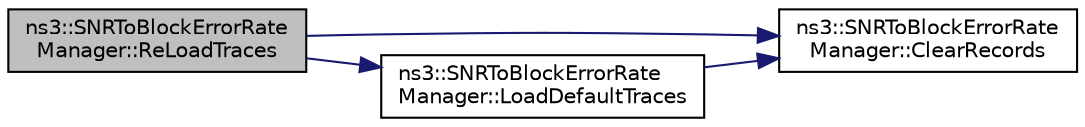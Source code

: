 digraph "ns3::SNRToBlockErrorRateManager::ReLoadTraces"
{
  edge [fontname="Helvetica",fontsize="10",labelfontname="Helvetica",labelfontsize="10"];
  node [fontname="Helvetica",fontsize="10",shape=record];
  rankdir="LR";
  Node1 [label="ns3::SNRToBlockErrorRate\lManager::ReLoadTraces",height=0.2,width=0.4,color="black", fillcolor="grey75", style="filled", fontcolor="black"];
  Node1 -> Node2 [color="midnightblue",fontsize="10",style="solid"];
  Node2 [label="ns3::SNRToBlockErrorRate\lManager::ClearRecords",height=0.2,width=0.4,color="black", fillcolor="white", style="filled",URL="$dd/d40/classns3_1_1SNRToBlockErrorRateManager.html#a164e69eaafc229e1f98a80175481e101",tooltip="Clear records function. "];
  Node1 -> Node3 [color="midnightblue",fontsize="10",style="solid"];
  Node3 [label="ns3::SNRToBlockErrorRate\lManager::LoadDefaultTraces",height=0.2,width=0.4,color="black", fillcolor="white", style="filled",URL="$dd/d40/classns3_1_1SNRToBlockErrorRateManager.html#a50f8ba371742a7d083b1092ea85b51c1",tooltip="Loads the default traces from default-traces.h file. "];
  Node3 -> Node2 [color="midnightblue",fontsize="10",style="solid"];
}
